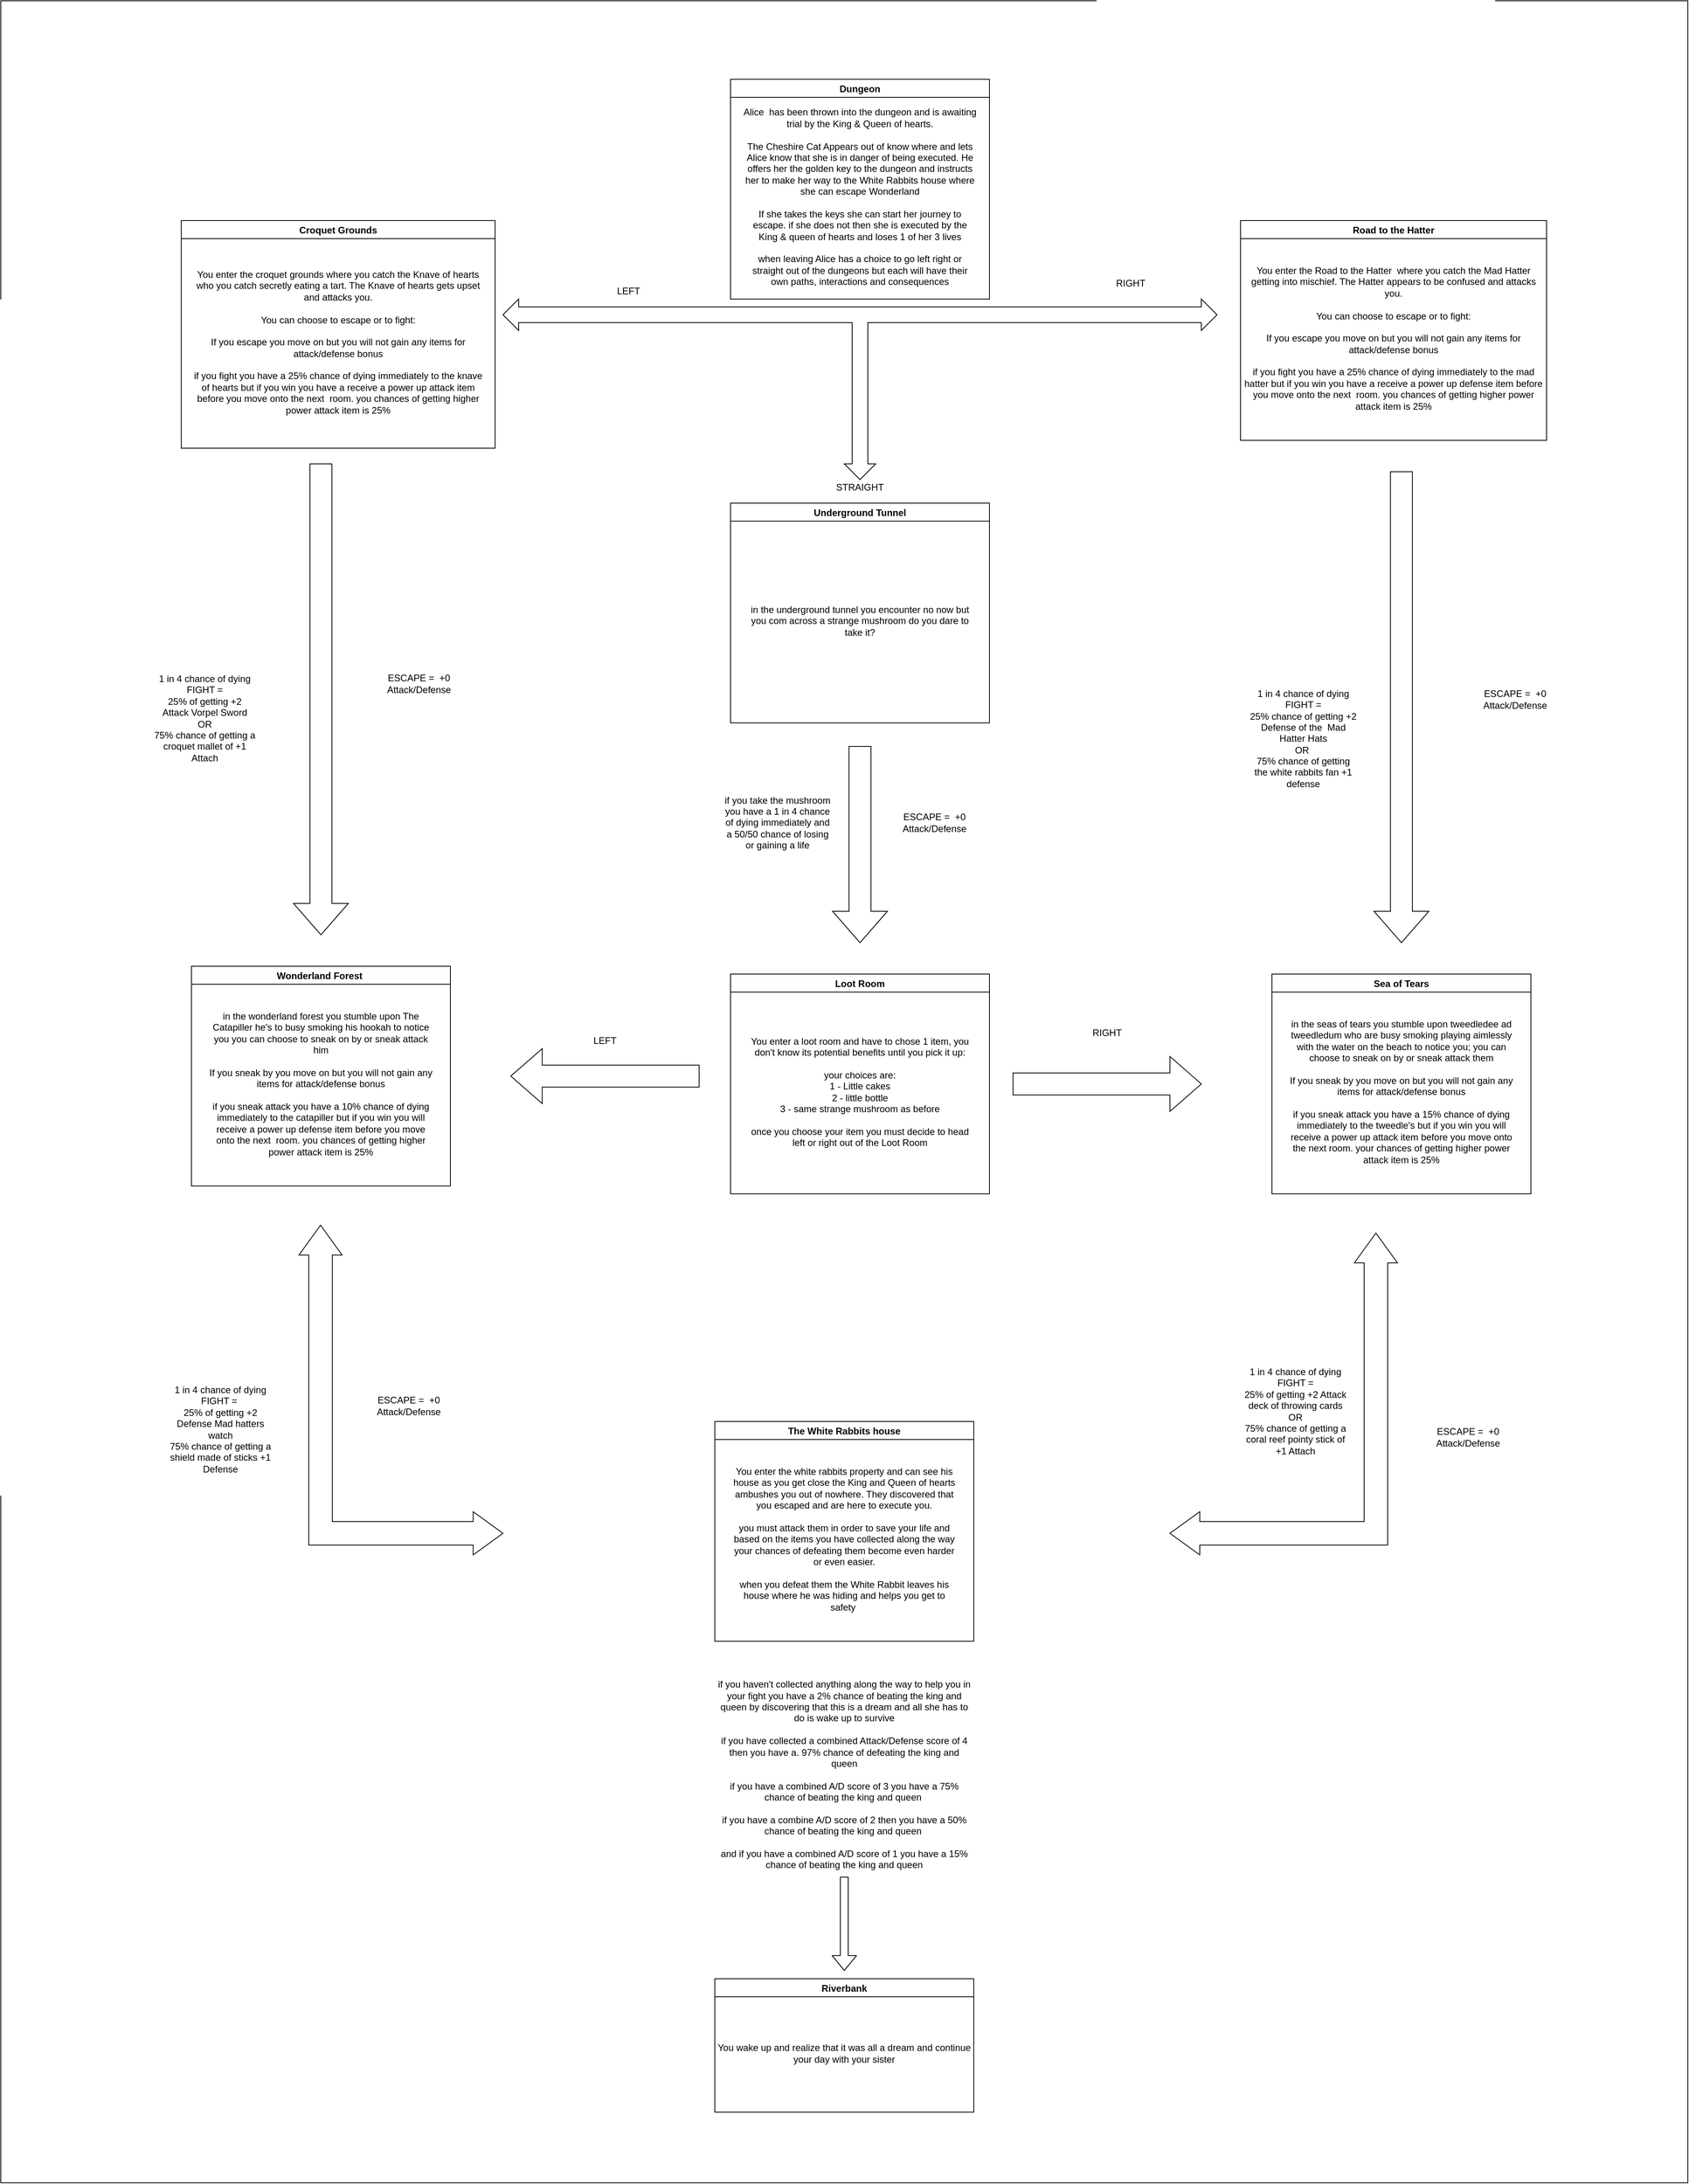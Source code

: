 <mxfile version="14.6.13"><diagram id="Tr6uM3btm0JM1zkg_-zJ" name="Page-1"><mxGraphModel dx="7770" dy="4860" grid="1" gridSize="10" guides="1" tooltips="1" connect="1" arrows="1" fold="1" page="1" pageScale="1" pageWidth="3000" pageHeight="3000" math="0" shadow="0"><root><mxCell id="0"/><mxCell id="1" parent="0"/><mxCell id="f-Q95Uq0CCp7YvbFYlSh-66" value="" style="rounded=0;whiteSpace=wrap;html=1;" vertex="1" parent="1"><mxGeometry x="425" y="100" width="2150" height="2780" as="geometry"/></mxCell><mxCell id="f-Q95Uq0CCp7YvbFYlSh-7" value="" style="group" vertex="1" connectable="0" parent="1"><mxGeometry x="1355" y="200" width="330" height="280" as="geometry"/></mxCell><mxCell id="f-Q95Uq0CCp7YvbFYlSh-5" value="Dungeon" style="swimlane;" vertex="1" parent="f-Q95Uq0CCp7YvbFYlSh-7"><mxGeometry width="330" height="280" as="geometry"/></mxCell><mxCell id="f-Q95Uq0CCp7YvbFYlSh-6" value="Alice &amp;nbsp;has been thrown into the dungeon and is awaiting trial by the King &amp;amp; Queen of hearts.&lt;br&gt;&lt;br&gt;The Cheshire Cat Appears out of know where and lets Alice know that she is in danger of being executed. He offers her the golden key to the dungeon and instructs her to make her way to the White Rabbits house where she can escape Wonderland&lt;br&gt;&lt;br&gt;If she takes the keys she can start her journey to escape. if she does not then she is executed by the King &amp;amp; queen of hearts and loses 1 of her 3 lives&lt;br&gt;&lt;br&gt;when leaving Alice has a choice to go left right or straight out of the dungeons but each will have their own paths, interactions and consequences" style="text;html=1;strokeColor=none;fillColor=none;align=center;verticalAlign=middle;whiteSpace=wrap;rounded=0;" vertex="1" parent="f-Q95Uq0CCp7YvbFYlSh-7"><mxGeometry x="15" y="30" width="300" height="240" as="geometry"/></mxCell><mxCell id="f-Q95Uq0CCp7YvbFYlSh-11" value="" style="html=1;shadow=0;dashed=0;align=center;verticalAlign=middle;shape=mxgraph.arrows2.triadArrow;dy=10;dx=20;arrowHead=40;rotation=-180;" vertex="1" parent="1"><mxGeometry x="1065" y="480" width="910" height="230" as="geometry"/></mxCell><mxCell id="f-Q95Uq0CCp7YvbFYlSh-12" value="Croquet Grounds" style="swimlane;" vertex="1" parent="1"><mxGeometry x="655" y="380" width="400" height="290" as="geometry"/></mxCell><mxCell id="f-Q95Uq0CCp7YvbFYlSh-13" value="Underground Tunnel" style="swimlane;" vertex="1" parent="1"><mxGeometry x="1355" y="740" width="330" height="280" as="geometry"/></mxCell><mxCell id="f-Q95Uq0CCp7YvbFYlSh-14" value="Road to the Hatter" style="swimlane;" vertex="1" parent="1"><mxGeometry x="2005" y="380" width="390" height="280" as="geometry"/></mxCell><mxCell id="f-Q95Uq0CCp7YvbFYlSh-15" value="" style="html=1;shadow=0;dashed=0;align=center;verticalAlign=middle;shape=mxgraph.arrows2.arrow;dy=0.6;dx=40;direction=south;notch=0;" vertex="1" parent="1"><mxGeometry x="1485" y="1050" width="70" height="250" as="geometry"/></mxCell><mxCell id="f-Q95Uq0CCp7YvbFYlSh-16" value="" style="html=1;shadow=0;dashed=0;align=center;verticalAlign=middle;shape=mxgraph.arrows2.arrow;dy=0.6;dx=40;direction=south;notch=0;" vertex="1" parent="1"><mxGeometry x="798" y="690" width="70" height="600" as="geometry"/></mxCell><mxCell id="f-Q95Uq0CCp7YvbFYlSh-17" value="" style="html=1;shadow=0;dashed=0;align=center;verticalAlign=middle;shape=mxgraph.arrows2.arrow;dy=0.6;dx=40;direction=south;notch=0;" vertex="1" parent="1"><mxGeometry x="2175" y="700" width="70" height="600" as="geometry"/></mxCell><mxCell id="f-Q95Uq0CCp7YvbFYlSh-18" value="Wonderland Forest " style="swimlane;" vertex="1" parent="1"><mxGeometry x="668" y="1330" width="330" height="280" as="geometry"/></mxCell><mxCell id="f-Q95Uq0CCp7YvbFYlSh-53" value="in the wonderland forest you stumble upon The Catapiller he's to busy smoking his hookah to notice you you can choose to sneak on by or sneak attack him&lt;br&gt;&lt;br&gt;If you sneak by you move on but you will not gain any items for attack/defense bonus&lt;br&gt;&lt;br&gt;if you sneak attack you have a 10% chance of dying immediately to the catapiller but if you win you will receive a power up defense item before you move onto the next &amp;nbsp;room. you chances of getting higher power attack item is 25%&lt;br&gt;" style="text;html=1;strokeColor=none;fillColor=none;align=center;verticalAlign=middle;whiteSpace=wrap;rounded=0;" vertex="1" parent="f-Q95Uq0CCp7YvbFYlSh-18"><mxGeometry x="20" y="20" width="290" height="260" as="geometry"/></mxCell><mxCell id="f-Q95Uq0CCp7YvbFYlSh-19" value="Loot Room" style="swimlane;" vertex="1" parent="1"><mxGeometry x="1355" y="1340" width="330" height="280" as="geometry"/></mxCell><mxCell id="f-Q95Uq0CCp7YvbFYlSh-20" value="Sea of Tears" style="swimlane;" vertex="1" parent="1"><mxGeometry x="2045" y="1340" width="330" height="280" as="geometry"/></mxCell><mxCell id="f-Q95Uq0CCp7YvbFYlSh-57" value="in the seas of tears you stumble upon tweedledee ad tweedledum who are busy smoking playing aimlessly with the water on the beach to notice you; you can choose to sneak on by or sneak attack them&lt;br&gt;&lt;br&gt;If you sneak by you move on but you will not gain any items for attack/defense bonus&lt;br&gt;&lt;br&gt;if you sneak attack you have a 15% chance of dying immediately to the tweedle's but if you win you will receive a power up attack item before you move onto the next room. your chances of getting higher power attack item is 25%" style="text;html=1;strokeColor=none;fillColor=none;align=center;verticalAlign=middle;whiteSpace=wrap;rounded=0;" vertex="1" parent="f-Q95Uq0CCp7YvbFYlSh-20"><mxGeometry x="20" y="20" width="290" height="260" as="geometry"/></mxCell><mxCell id="f-Q95Uq0CCp7YvbFYlSh-22" value="LEFT" style="text;html=1;strokeColor=none;fillColor=none;align=center;verticalAlign=middle;whiteSpace=wrap;rounded=0;" vertex="1" parent="1"><mxGeometry x="1175" y="460" width="100" height="20" as="geometry"/></mxCell><mxCell id="f-Q95Uq0CCp7YvbFYlSh-23" value="RIGHT" style="text;html=1;strokeColor=none;fillColor=none;align=center;verticalAlign=middle;whiteSpace=wrap;rounded=0;" vertex="1" parent="1"><mxGeometry x="1815" y="450" width="100" height="20" as="geometry"/></mxCell><mxCell id="f-Q95Uq0CCp7YvbFYlSh-24" value="STRAIGHT" style="text;html=1;strokeColor=none;fillColor=none;align=center;verticalAlign=middle;whiteSpace=wrap;rounded=0;" vertex="1" parent="1"><mxGeometry x="1470" y="710" width="100" height="20" as="geometry"/></mxCell><mxCell id="f-Q95Uq0CCp7YvbFYlSh-27" value="ESCAPE = &amp;nbsp;+0 Attack/Defense" style="text;html=1;strokeColor=none;fillColor=none;align=center;verticalAlign=middle;whiteSpace=wrap;rounded=0;" vertex="1" parent="1"><mxGeometry x="2285" y="940" width="140" height="100" as="geometry"/></mxCell><mxCell id="f-Q95Uq0CCp7YvbFYlSh-29" value="1 in 4 chance of dying&lt;br&gt;FIGHT = &lt;br&gt;25% chance of getting +2 Defense of the&amp;nbsp;&amp;nbsp;Mad Hatter Hats&lt;br&gt;OR&amp;nbsp;&lt;br&gt;75% chance of getting the white rabbits fan +1 defense" style="text;html=1;strokeColor=none;fillColor=none;align=center;verticalAlign=middle;whiteSpace=wrap;rounded=0;" vertex="1" parent="1"><mxGeometry x="2015" y="940" width="140" height="200" as="geometry"/></mxCell><mxCell id="f-Q95Uq0CCp7YvbFYlSh-30" value="ESCAPE = &amp;nbsp;+0 Attack/Defense" style="text;html=1;strokeColor=none;fillColor=none;align=center;verticalAlign=middle;whiteSpace=wrap;rounded=0;" vertex="1" parent="1"><mxGeometry x="888" y="920" width="140" height="100" as="geometry"/></mxCell><mxCell id="f-Q95Uq0CCp7YvbFYlSh-31" value="1 in 4 chance of dying&lt;br&gt;FIGHT = &lt;br&gt;25% of getting +2 Attack&amp;nbsp;Vorpel Sword&lt;br&gt;OR&lt;br&gt;75% chance of getting a croquet mallet of +1 Attach" style="text;html=1;strokeColor=none;fillColor=none;align=center;verticalAlign=middle;whiteSpace=wrap;rounded=0;" vertex="1" parent="1"><mxGeometry x="615" y="917" width="140" height="193" as="geometry"/></mxCell><mxCell id="f-Q95Uq0CCp7YvbFYlSh-33" value="" style="html=1;shadow=0;dashed=0;align=center;verticalAlign=middle;shape=mxgraph.arrows2.arrow;dy=0.6;dx=40;notch=0;" vertex="1" parent="1"><mxGeometry x="1715" y="1445" width="240" height="70" as="geometry"/></mxCell><mxCell id="f-Q95Uq0CCp7YvbFYlSh-34" value="" style="html=1;shadow=0;dashed=0;align=center;verticalAlign=middle;shape=mxgraph.arrows2.arrow;dy=0.6;dx=40;notch=0;rotation=-180;" vertex="1" parent="1"><mxGeometry x="1075" y="1435" width="240" height="70" as="geometry"/></mxCell><mxCell id="f-Q95Uq0CCp7YvbFYlSh-35" value="" style="html=1;shadow=0;dashed=0;align=center;verticalAlign=middle;shape=mxgraph.arrows2.bendDoubleArrow;dy=15;dx=38;arrowHead=55;rounded=0;rotation=-90;" vertex="1" parent="1"><mxGeometry x="725" y="1740" width="420" height="260" as="geometry"/></mxCell><mxCell id="f-Q95Uq0CCp7YvbFYlSh-36" value="The White Rabbits house" style="swimlane;" vertex="1" parent="1"><mxGeometry x="1335" y="1910" width="330" height="280" as="geometry"/></mxCell><mxCell id="f-Q95Uq0CCp7YvbFYlSh-37" value="" style="html=1;shadow=0;dashed=0;align=center;verticalAlign=middle;shape=mxgraph.arrows2.bendDoubleArrow;dy=15;dx=38;arrowHead=55;rounded=0;rotation=-180;" vertex="1" parent="1"><mxGeometry x="1915" y="1670" width="290" height="410" as="geometry"/></mxCell><mxCell id="f-Q95Uq0CCp7YvbFYlSh-38" value="ESCAPE = &amp;nbsp;+0 Attack/Defense" style="text;html=1;strokeColor=none;fillColor=none;align=center;verticalAlign=middle;whiteSpace=wrap;rounded=0;" vertex="1" parent="1"><mxGeometry x="875" y="1840" width="140" height="100" as="geometry"/></mxCell><mxCell id="f-Q95Uq0CCp7YvbFYlSh-39" value="1 in 4 chance of dying&lt;br&gt;FIGHT =&amp;nbsp;&lt;br&gt;25% of getting +2 Defense Mad hatters watch&lt;br&gt;75% chance of getting a shield made of sticks +1 Defense" style="text;html=1;strokeColor=none;fillColor=none;align=center;verticalAlign=middle;whiteSpace=wrap;rounded=0;" vertex="1" parent="1"><mxGeometry x="635" y="1840" width="140" height="160" as="geometry"/></mxCell><mxCell id="f-Q95Uq0CCp7YvbFYlSh-40" value="ESCAPE = &amp;nbsp;+0 Attack/Defense" style="text;html=1;strokeColor=none;fillColor=none;align=center;verticalAlign=middle;whiteSpace=wrap;rounded=0;" vertex="1" parent="1"><mxGeometry x="2225" y="1880" width="140" height="100" as="geometry"/></mxCell><mxCell id="f-Q95Uq0CCp7YvbFYlSh-47" value="You enter the croquet grounds where you catch the Knave of hearts who you catch secretly eating a tart. The Knave of hearts gets upset and attacks you.&lt;br&gt;&lt;br&gt;You can choose to escape or to fight:&lt;br&gt;&lt;br&gt;If you escape you move on but you will not gain any items for attack/defense bonus&lt;br&gt;&lt;br&gt;if you fight you have a 25% chance of dying immediately to the knave of hearts but if you win you have a receive a power up attack item before you move onto the next &amp;nbsp;room. you chances of getting higher power attack item is 25%" style="text;html=1;strokeColor=none;fillColor=none;align=center;verticalAlign=middle;whiteSpace=wrap;rounded=0;" vertex="1" parent="1"><mxGeometry x="665" y="410" width="380" height="250" as="geometry"/></mxCell><mxCell id="f-Q95Uq0CCp7YvbFYlSh-48" value="You enter the Road to the Hatter &amp;nbsp;where you catch the Mad Hatter getting into mischief. The Hatter appears to be confused and attacks you.&lt;br&gt;&lt;br&gt;You can choose to escape or to fight:&lt;br&gt;&lt;br&gt;If you escape you move on but you will not gain any items for attack/defense bonus&lt;br&gt;&lt;br&gt;if you fight you have a 25% chance of dying immediately to the mad hatter but if you win you have a receive a power up defense item before you move onto the next &amp;nbsp;room. you chances of getting higher power attack item is 25%" style="text;html=1;strokeColor=none;fillColor=none;align=center;verticalAlign=middle;whiteSpace=wrap;rounded=0;" vertex="1" parent="1"><mxGeometry x="2005" y="400" width="390" height="260" as="geometry"/></mxCell><mxCell id="f-Q95Uq0CCp7YvbFYlSh-49" value="in the underground tunnel you encounter no now but you com across a strange mushroom do you dare to take it?" style="text;html=1;strokeColor=none;fillColor=none;align=center;verticalAlign=middle;whiteSpace=wrap;rounded=0;" vertex="1" parent="1"><mxGeometry x="1375" y="760" width="290" height="260" as="geometry"/></mxCell><mxCell id="f-Q95Uq0CCp7YvbFYlSh-50" value="ESCAPE = &amp;nbsp;+0 Attack/Defense" style="text;html=1;strokeColor=none;fillColor=none;align=center;verticalAlign=middle;whiteSpace=wrap;rounded=0;" vertex="1" parent="1"><mxGeometry x="1545" y="1096.5" width="140" height="100" as="geometry"/></mxCell><mxCell id="f-Q95Uq0CCp7YvbFYlSh-51" value="if you take the mushroom you have a 1 in 4 chance of dying immediately and a 50/50 chance of losing or gaining a life" style="text;html=1;strokeColor=none;fillColor=none;align=center;verticalAlign=middle;whiteSpace=wrap;rounded=0;" vertex="1" parent="1"><mxGeometry x="1345" y="1050" width="140" height="193" as="geometry"/></mxCell><mxCell id="f-Q95Uq0CCp7YvbFYlSh-52" value="You enter a loot room and have to chose 1 item, you don't know its potential benefits until you pick it up:&lt;br&gt;&lt;br&gt;your choices are:&lt;br&gt;1 - Little cakes&lt;br&gt;2 - little bottle&lt;br&gt;3 - same strange mushroom as before&lt;br&gt;&lt;br&gt;once you choose your item you must decide to head left or right out of the Loot Room" style="text;html=1;strokeColor=none;fillColor=none;align=center;verticalAlign=middle;whiteSpace=wrap;rounded=0;" vertex="1" parent="1"><mxGeometry x="1375" y="1360" width="290" height="260" as="geometry"/></mxCell><mxCell id="f-Q95Uq0CCp7YvbFYlSh-54" value="1 in 4 chance of dying&lt;br&gt;FIGHT = &lt;br&gt;25% of getting +2 Attack deck of throwing cards&lt;br&gt;OR&lt;br&gt;75% chance of getting a coral reef pointy stick of +1 Attach" style="text;html=1;strokeColor=none;fillColor=none;align=center;verticalAlign=middle;whiteSpace=wrap;rounded=0;" vertex="1" parent="1"><mxGeometry x="2005" y="1800" width="140" height="193" as="geometry"/></mxCell><mxCell id="f-Q95Uq0CCp7YvbFYlSh-55" value="LEFT" style="text;html=1;strokeColor=none;fillColor=none;align=center;verticalAlign=middle;whiteSpace=wrap;rounded=0;" vertex="1" parent="1"><mxGeometry x="1145" y="1415" width="100" height="20" as="geometry"/></mxCell><mxCell id="f-Q95Uq0CCp7YvbFYlSh-56" value="RIGHT" style="text;html=1;strokeColor=none;fillColor=none;align=center;verticalAlign=middle;whiteSpace=wrap;rounded=0;" vertex="1" parent="1"><mxGeometry x="1785" y="1405" width="100" height="20" as="geometry"/></mxCell><mxCell id="f-Q95Uq0CCp7YvbFYlSh-58" value="You enter the white rabbits property and can see his house as you get close the King and Queen of hearts ambushes you out of nowhere. They discovered that you escaped and are here to execute you.&lt;br&gt;&lt;br&gt;you must attack them in order to save your life and based on the items you have collected along the way your chances of defeating them become even harder or even easier.&lt;br&gt;&lt;br&gt;when you defeat them the White Rabbit leaves his house where he was hiding and helps you get to safety&amp;nbsp;" style="text;html=1;strokeColor=none;fillColor=none;align=center;verticalAlign=middle;whiteSpace=wrap;rounded=0;" vertex="1" parent="1"><mxGeometry x="1355" y="1930" width="290" height="260" as="geometry"/></mxCell><mxCell id="f-Q95Uq0CCp7YvbFYlSh-59" value="if you haven't collected anything along the way to help you in your fight you have a 2% chance of beating the king and queen by discovering that this is a dream and all she has to do is wake up to survive&lt;br&gt;&lt;br&gt;if you have collected a combined Attack/Defense score of 4 then you have a. 97% chance of defeating the king and queen&lt;br&gt;&lt;br&gt;if you have a combined A/D score of 3 you have a 75% chance of beating the king and queen&amp;nbsp;&lt;br&gt;&lt;br&gt;if you have a combine A/D score of 2 then you have a 50% chance of beating the king and queen&amp;nbsp;&lt;br&gt;&lt;br&gt;and if you have a combined A/D score of 1 you have a 15% chance of beating the king and queen" style="text;html=1;strokeColor=none;fillColor=none;align=center;verticalAlign=middle;whiteSpace=wrap;rounded=0;" vertex="1" parent="1"><mxGeometry x="1335" y="2210" width="330" height="300" as="geometry"/></mxCell><mxCell id="f-Q95Uq0CCp7YvbFYlSh-61" value="" style="shape=flexArrow;endArrow=classic;html=1;" edge="1" parent="1"><mxGeometry width="50" height="50" relative="1" as="geometry"><mxPoint x="1500.0" y="2490" as="sourcePoint"/><mxPoint x="1500" y="2610" as="targetPoint"/></mxGeometry></mxCell><mxCell id="f-Q95Uq0CCp7YvbFYlSh-62" value="Riverbank" style="swimlane;" vertex="1" parent="1"><mxGeometry x="1335" y="2620" width="330" height="170" as="geometry"/></mxCell><mxCell id="f-Q95Uq0CCp7YvbFYlSh-63" value="You wake up and realize that it was all a dream and continue your day with your sister" style="text;html=1;strokeColor=none;fillColor=none;align=center;verticalAlign=middle;whiteSpace=wrap;rounded=0;" vertex="1" parent="f-Q95Uq0CCp7YvbFYlSh-62"><mxGeometry y="20" width="330" height="150" as="geometry"/></mxCell></root></mxGraphModel></diagram></mxfile>